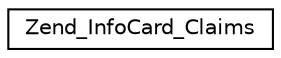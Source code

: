 digraph G
{
  edge [fontname="Helvetica",fontsize="10",labelfontname="Helvetica",labelfontsize="10"];
  node [fontname="Helvetica",fontsize="10",shape=record];
  rankdir="LR";
  Node1 [label="Zend_InfoCard_Claims",height=0.2,width=0.4,color="black", fillcolor="white", style="filled",URL="$class_zend___info_card___claims.html"];
}
